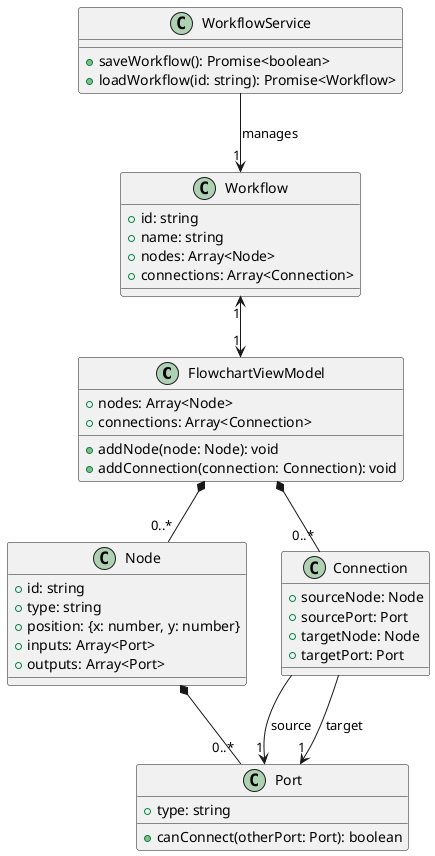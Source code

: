 @startuml Workflow Designer - Minimal Class Diagram

' Core classes
class FlowchartViewModel {
  +nodes: Array<Node>
  +connections: Array<Connection>
  +addNode(node: Node): void
  +addConnection(connection: Connection): void
}

class Node {
  +id: string
  +type: string
  +position: {x: number, y: number}
  +inputs: Array<Port>
  +outputs: Array<Port>
}

class Connection {
  +sourceNode: Node
  +sourcePort: Port
  +targetNode: Node
  +targetPort: Port
}

class Port {
  +type: string
  +canConnect(otherPort: Port): boolean
}

' Essential service
class WorkflowService {
  +saveWorkflow(): Promise<boolean>
  +loadWorkflow(id: string): Promise<Workflow>
}

' Main data model
class Workflow {
  +id: string
  +name: string
  +nodes: Array<Node>
  +connections: Array<Connection>
}

' Key relationships
FlowchartViewModel *-- "0..*" Node
FlowchartViewModel *-- "0..*" Connection
Node *-- "0..*" Port
Connection --> "1" Port: source
Connection --> "1" Port: target
WorkflowService --> "1" Workflow: manages
Workflow "1" <--> "1" FlowchartViewModel

@enduml